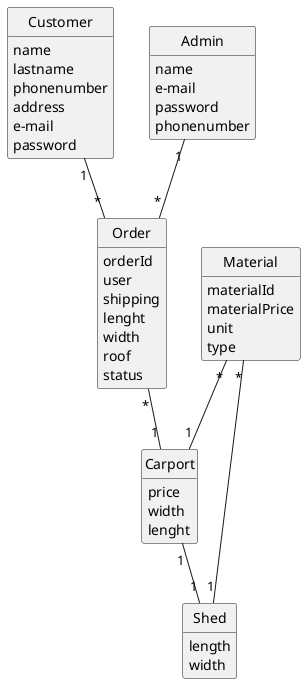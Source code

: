 @startuml
'https://plantuml.com/class-diagram
hide circle
hide methods

class Material
{
materialId
materialPrice
unit
type

}

class Customer
{
name
lastname
phonenumber
address
e-mail
password
}

class Admin
{
name
e-mail
password
phonenumber
}



class Order
{
orderId
user
shipping
lenght
width
roof
status
}


class Carport
{
price
width
lenght
}

class Shed
{
length
width
}

Customer "1" -- "*" Order
Order "*" -- "1" Carport
Carport "1" -- "1" Shed
Material "*" -- "1" Carport
Material "*" -- "1" Shed
Admin "1" -- "*" Order




@enduml